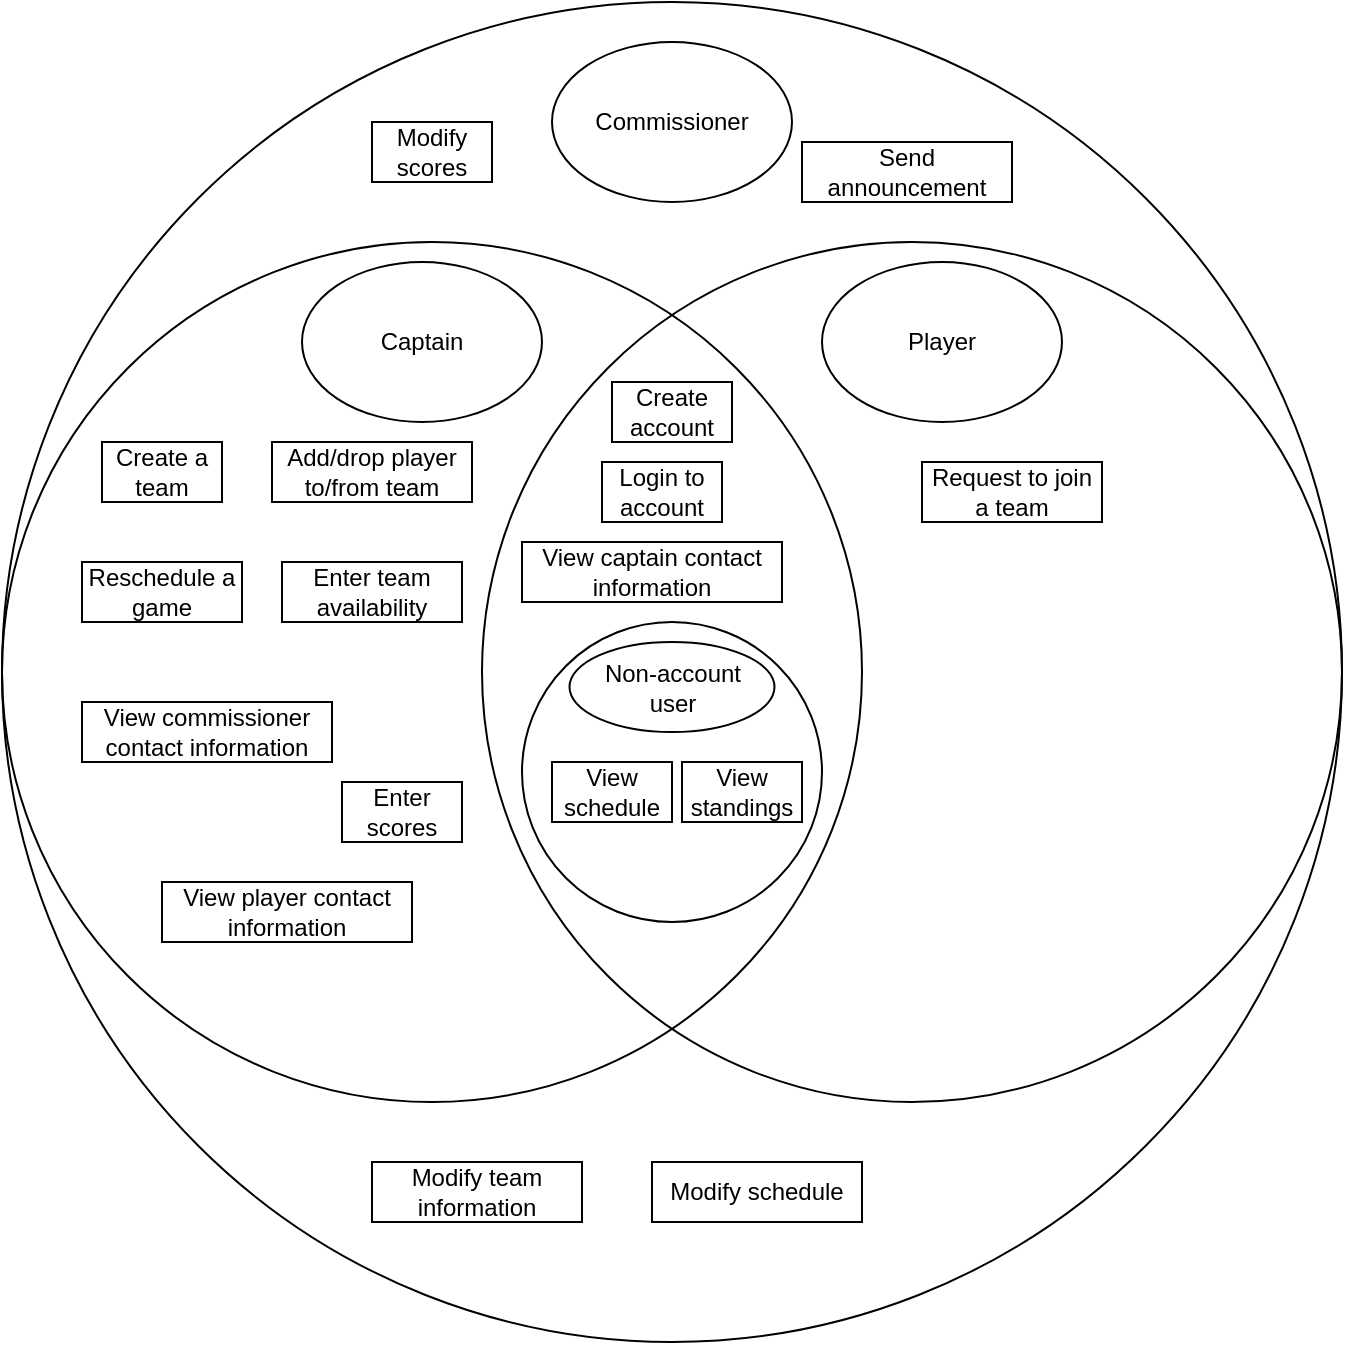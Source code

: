 <mxfile version="21.1.5" type="device">
  <diagram name="Page-1" id="JnzmWsL6z2Re8o1ti-J2">
    <mxGraphModel dx="1313" dy="695" grid="1" gridSize="10" guides="1" tooltips="1" connect="1" arrows="1" fold="1" page="1" pageScale="1" pageWidth="2000" pageHeight="1100" math="0" shadow="0">
      <root>
        <mxCell id="0" />
        <mxCell id="1" parent="0" />
        <mxCell id="rxiL4GYcsnc8a9dMhZeH-39" value="" style="ellipse;whiteSpace=wrap;html=1;aspect=fixed;fillColor=none;" vertex="1" parent="1">
          <mxGeometry x="560" y="500" width="150" height="150" as="geometry" />
        </mxCell>
        <mxCell id="rxiL4GYcsnc8a9dMhZeH-10" value="" style="ellipse;whiteSpace=wrap;html=1;aspect=fixed;fillColor=none;" vertex="1" parent="1">
          <mxGeometry x="300" y="190" width="670" height="670" as="geometry" />
        </mxCell>
        <mxCell id="rxiL4GYcsnc8a9dMhZeH-36" value="" style="ellipse;whiteSpace=wrap;html=1;aspect=fixed;fillColor=none;" vertex="1" parent="1">
          <mxGeometry x="300" y="310" width="430" height="430" as="geometry" />
        </mxCell>
        <mxCell id="rxiL4GYcsnc8a9dMhZeH-32" value="" style="ellipse;whiteSpace=wrap;html=1;aspect=fixed;fillColor=none;" vertex="1" parent="1">
          <mxGeometry x="540" y="310" width="430" height="430" as="geometry" />
        </mxCell>
        <mxCell id="rxiL4GYcsnc8a9dMhZeH-14" value="Commissioner" style="ellipse;whiteSpace=wrap;html=1;" vertex="1" parent="1">
          <mxGeometry x="575" y="210" width="120" height="80" as="geometry" />
        </mxCell>
        <mxCell id="rxiL4GYcsnc8a9dMhZeH-17" value="Create account" style="text;html=1;align=center;verticalAlign=middle;whiteSpace=wrap;rounded=0;fillColor=none;strokeColor=default;" vertex="1" parent="1">
          <mxGeometry x="605" y="380" width="60" height="30" as="geometry" />
        </mxCell>
        <mxCell id="rxiL4GYcsnc8a9dMhZeH-18" value="Login to account" style="text;html=1;align=center;verticalAlign=middle;whiteSpace=wrap;rounded=0;fillColor=none;strokeColor=default;" vertex="1" parent="1">
          <mxGeometry x="600" y="420" width="60" height="30" as="geometry" />
        </mxCell>
        <mxCell id="rxiL4GYcsnc8a9dMhZeH-19" value="Request to join a team" style="text;html=1;align=center;verticalAlign=middle;whiteSpace=wrap;rounded=0;fillColor=none;strokeColor=default;" vertex="1" parent="1">
          <mxGeometry x="760" y="420" width="90" height="30" as="geometry" />
        </mxCell>
        <mxCell id="rxiL4GYcsnc8a9dMhZeH-20" value="Create a team" style="text;html=1;align=center;verticalAlign=middle;whiteSpace=wrap;rounded=0;fillColor=none;strokeColor=default;" vertex="1" parent="1">
          <mxGeometry x="350" y="410" width="60" height="30" as="geometry" />
        </mxCell>
        <mxCell id="rxiL4GYcsnc8a9dMhZeH-21" value="Reschedule a game" style="text;html=1;align=center;verticalAlign=middle;whiteSpace=wrap;rounded=0;fillColor=none;strokeColor=default;" vertex="1" parent="1">
          <mxGeometry x="340" y="470" width="80" height="30" as="geometry" />
        </mxCell>
        <mxCell id="rxiL4GYcsnc8a9dMhZeH-22" value="View schedule" style="text;html=1;align=center;verticalAlign=middle;whiteSpace=wrap;rounded=0;fillColor=none;strokeColor=default;" vertex="1" parent="1">
          <mxGeometry x="575" y="570" width="60" height="30" as="geometry" />
        </mxCell>
        <mxCell id="rxiL4GYcsnc8a9dMhZeH-23" value="Send announcement" style="text;html=1;align=center;verticalAlign=middle;whiteSpace=wrap;rounded=0;fillColor=none;strokeColor=default;" vertex="1" parent="1">
          <mxGeometry x="700" y="260" width="105" height="30" as="geometry" />
        </mxCell>
        <mxCell id="rxiL4GYcsnc8a9dMhZeH-24" value="View player contact information" style="text;html=1;align=center;verticalAlign=middle;whiteSpace=wrap;rounded=0;fillColor=none;strokeColor=default;" vertex="1" parent="1">
          <mxGeometry x="380" y="630" width="125" height="30" as="geometry" />
        </mxCell>
        <mxCell id="rxiL4GYcsnc8a9dMhZeH-25" value="View captain contact information" style="text;html=1;align=center;verticalAlign=middle;whiteSpace=wrap;rounded=0;fillColor=none;strokeColor=default;" vertex="1" parent="1">
          <mxGeometry x="560" y="460" width="130" height="30" as="geometry" />
        </mxCell>
        <mxCell id="rxiL4GYcsnc8a9dMhZeH-26" value="View commissioner contact information" style="text;html=1;align=center;verticalAlign=middle;whiteSpace=wrap;rounded=0;fillColor=none;strokeColor=default;" vertex="1" parent="1">
          <mxGeometry x="340" y="540" width="125" height="30" as="geometry" />
        </mxCell>
        <mxCell id="rxiL4GYcsnc8a9dMhZeH-27" value="Add/drop player to/from team" style="text;html=1;align=center;verticalAlign=middle;whiteSpace=wrap;rounded=0;fillColor=none;strokeColor=default;" vertex="1" parent="1">
          <mxGeometry x="435" y="410" width="100" height="30" as="geometry" />
        </mxCell>
        <mxCell id="rxiL4GYcsnc8a9dMhZeH-28" value="Enter team availability" style="text;html=1;align=center;verticalAlign=middle;whiteSpace=wrap;rounded=0;fillColor=none;strokeColor=default;" vertex="1" parent="1">
          <mxGeometry x="440" y="470" width="90" height="30" as="geometry" />
        </mxCell>
        <mxCell id="rxiL4GYcsnc8a9dMhZeH-29" value="View standings" style="text;html=1;align=center;verticalAlign=middle;whiteSpace=wrap;rounded=0;fillColor=none;strokeColor=default;" vertex="1" parent="1">
          <mxGeometry x="640" y="570" width="60" height="30" as="geometry" />
        </mxCell>
        <mxCell id="rxiL4GYcsnc8a9dMhZeH-30" value="Enter scores" style="text;html=1;align=center;verticalAlign=middle;whiteSpace=wrap;rounded=0;fillColor=none;strokeColor=default;" vertex="1" parent="1">
          <mxGeometry x="470" y="580" width="60" height="30" as="geometry" />
        </mxCell>
        <mxCell id="rxiL4GYcsnc8a9dMhZeH-33" value="Player" style="ellipse;whiteSpace=wrap;html=1;" vertex="1" parent="1">
          <mxGeometry x="710" y="320" width="120" height="80" as="geometry" />
        </mxCell>
        <mxCell id="rxiL4GYcsnc8a9dMhZeH-35" value="Captain" style="ellipse;whiteSpace=wrap;html=1;" vertex="1" parent="1">
          <mxGeometry x="450" y="320" width="120" height="80" as="geometry" />
        </mxCell>
        <mxCell id="rxiL4GYcsnc8a9dMhZeH-40" value="Non-account&lt;br&gt;user" style="ellipse;whiteSpace=wrap;html=1;" vertex="1" parent="1">
          <mxGeometry x="583.75" y="510" width="102.5" height="45" as="geometry" />
        </mxCell>
        <mxCell id="rxiL4GYcsnc8a9dMhZeH-41" value="Modify scores" style="text;html=1;align=center;verticalAlign=middle;whiteSpace=wrap;rounded=0;fillColor=none;strokeColor=default;" vertex="1" parent="1">
          <mxGeometry x="485" y="250" width="60" height="30" as="geometry" />
        </mxCell>
        <mxCell id="rxiL4GYcsnc8a9dMhZeH-42" value="Modify team information" style="text;html=1;align=center;verticalAlign=middle;whiteSpace=wrap;rounded=0;fillColor=none;strokeColor=default;" vertex="1" parent="1">
          <mxGeometry x="485" y="770" width="105" height="30" as="geometry" />
        </mxCell>
        <mxCell id="rxiL4GYcsnc8a9dMhZeH-43" value="Modify schedule" style="text;html=1;align=center;verticalAlign=middle;whiteSpace=wrap;rounded=0;fillColor=none;strokeColor=default;" vertex="1" parent="1">
          <mxGeometry x="625" y="770" width="105" height="30" as="geometry" />
        </mxCell>
      </root>
    </mxGraphModel>
  </diagram>
</mxfile>
